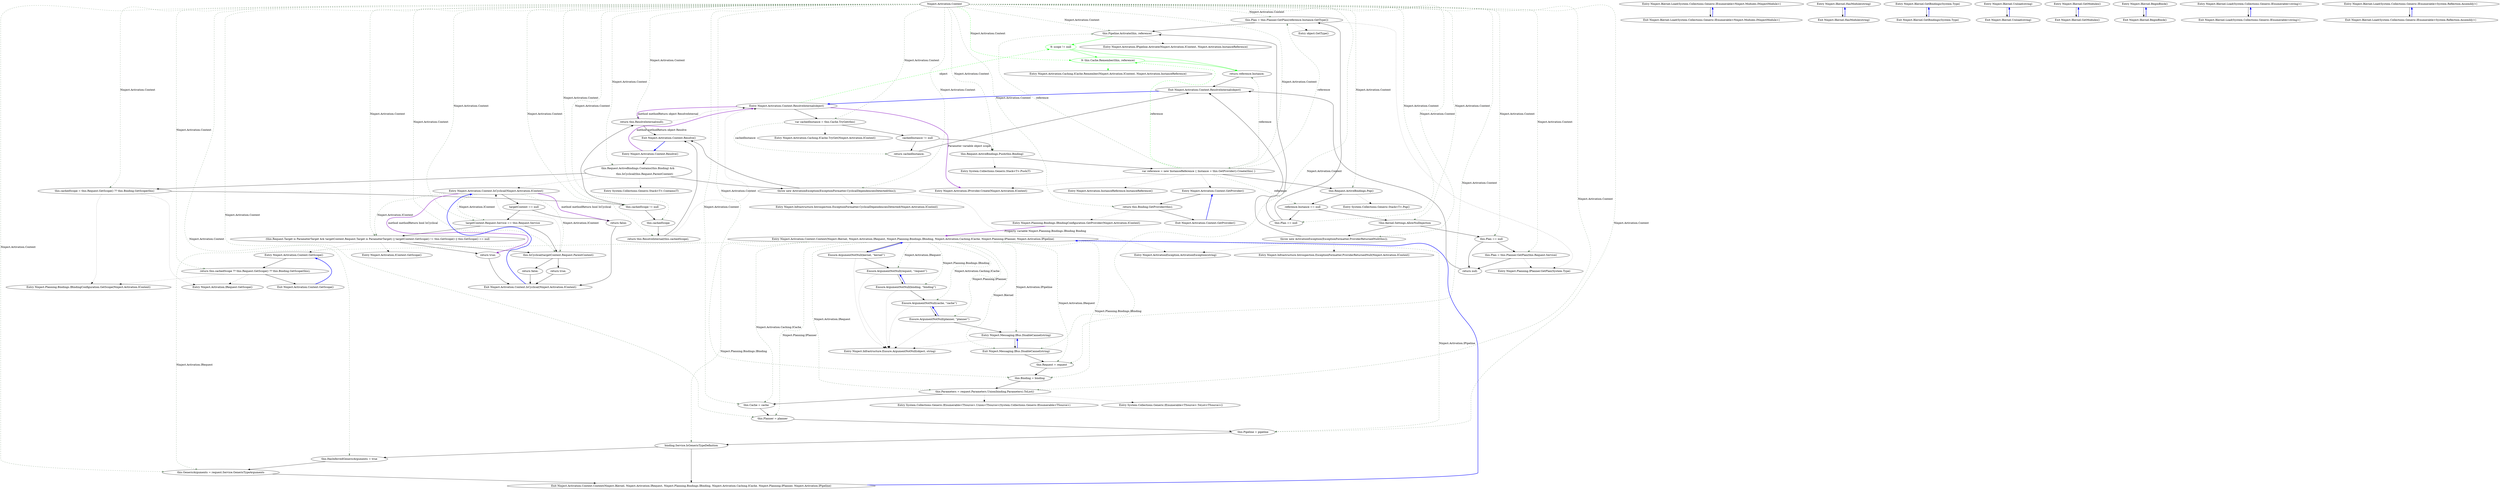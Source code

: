 digraph  {
m0_69 [cluster="Ninject.Planning.IPlanner.GetPlan(System.Type)", file="Context.cs", label="Entry Ninject.Planning.IPlanner.GetPlan(System.Type)", span="44-44"];
m0_30 [cluster="Ninject.Activation.Context.Resolve()", file="Context.cs", label="Entry Ninject.Activation.Context.Resolve()", span="148-148"];
m0_37 [cluster="Ninject.Activation.Context.Resolve()", file="Context.cs", label="return this.ResolveInternal(null);", span="169-169"];
m0_36 [cluster="Ninject.Activation.Context.Resolve()", file="Context.cs", label="return this.ResolveInternal(this.cachedScope);", span="164-164"];
m0_31 [cluster="Ninject.Activation.Context.Resolve()", file="Context.cs", label="this.Request.ActiveBindings.Contains(this.Binding) &&\r\n                this.IsCyclical(this.Request.ParentContext)", span="150-151"];
m0_32 [cluster="Ninject.Activation.Context.Resolve()", file="Context.cs", label="throw new ActivationException(ExceptionFormatter.CyclicalDependenciesDetected(this));", span="153-153"];
m0_33 [cluster="Ninject.Activation.Context.Resolve()", file="Context.cs", label="this.cachedScope = this.Request.GetScope() ?? this.Binding.GetScope(this)", span="158-158"];
m0_34 [cluster="Ninject.Activation.Context.Resolve()", file="Context.cs", label="this.cachedScope != null", span="160-160"];
m0_35 [cluster="Ninject.Activation.Context.Resolve()", file="Context.cs", label="this.cachedScope", span="162-162"];
m0_38 [cluster="Ninject.Activation.Context.Resolve()", file="Context.cs", label="Exit Ninject.Activation.Context.Resolve()", span="148-148"];
m0_2 [cluster="Ninject.Activation.Context.Context(Ninject.IKernel, Ninject.Activation.IRequest, Ninject.Planning.Bindings.IBinding, Ninject.Activation.Caching.ICache, Ninject.Planning.IPlanner, Ninject.Activation.IPipeline)", file="Context.cs", label="Ensure.ArgumentNotNull(request, ''request'')", span="54-54"];
m0_3 [cluster="Ninject.Activation.Context.Context(Ninject.IKernel, Ninject.Activation.IRequest, Ninject.Planning.Bindings.IBinding, Ninject.Activation.Caching.ICache, Ninject.Planning.IPlanner, Ninject.Activation.IPipeline)", file="Context.cs", label="Ensure.ArgumentNotNull(binding, ''binding'')", span="55-55"];
m0_29 [cluster="Ninject.Planning.Bindings.IBindingConfiguration.GetProvider(Ninject.Activation.IContext)", file="Context.cs", label="Entry Ninject.Planning.Bindings.IBindingConfiguration.GetProvider(Ninject.Activation.IContext)", span="89-89"];
m0_67 [cluster="System.Collections.Generic.Stack<T>.Pop()", file="Context.cs", label="Entry System.Collections.Generic.Stack<T>.Pop()", span="0-0"];
m0_70 [cluster="object.GetType()", file="Context.cs", label="Entry object.GetType()", span="0-0"];
m0_41 [cluster="Ninject.ActivationException.ActivationException(string)", file="Context.cs", label="Entry Ninject.ActivationException.ActivationException(string)", span="43-43"];
m0_21 [cluster="Ninject.Activation.Context.GetScope()", file="Context.cs", label="Entry Ninject.Activation.Context.GetScope()", span="130-130"];
m0_22 [cluster="Ninject.Activation.Context.GetScope()", file="Context.cs", label="return this.cachedScope ?? this.Request.GetScope() ?? this.Binding.GetScope(this);", span="132-132"];
m0_23 [cluster="Ninject.Activation.Context.GetScope()", file="Context.cs", label="Exit Ninject.Activation.Context.GetScope()", span="130-130"];
m0_42 [cluster="Ninject.Infrastructure.Introspection.ExceptionFormatter.CyclicalDependenciesDetected(Ninject.Activation.IContext)", file="Context.cs", label="Entry Ninject.Infrastructure.Introspection.ExceptionFormatter.CyclicalDependenciesDetected(Ninject.Activation.IContext)", span="162-162"];
m0_4 [cluster="Ninject.Activation.Context.Context(Ninject.IKernel, Ninject.Activation.IRequest, Ninject.Planning.Bindings.IBinding, Ninject.Activation.Caching.ICache, Ninject.Planning.IPlanner, Ninject.Activation.IPipeline)", file="Context.cs", label="Ensure.ArgumentNotNull(cache, ''cache'')", span="56-56"];
m0_5 [cluster="Ninject.Activation.Context.Context(Ninject.IKernel, Ninject.Activation.IRequest, Ninject.Planning.Bindings.IBinding, Ninject.Activation.Caching.ICache, Ninject.Planning.IPlanner, Ninject.Activation.IPipeline)", file="Context.cs", label="Ensure.ArgumentNotNull(planner, ''planner'')", span="57-57"];
m0_72 [cluster="Ninject.Activation.Caching.ICache.Remember(Ninject.Activation.IContext, Ninject.Activation.InstanceReference)", file="Context.cs", label="Entry Ninject.Activation.Caching.ICache.Remember(Ninject.Activation.IContext, Ninject.Activation.InstanceReference)", span="40-40"];
m0_18 [cluster="Ninject.Infrastructure.Ensure.ArgumentNotNull(object, string)", file="Context.cs", label="Entry Ninject.Infrastructure.Ensure.ArgumentNotNull(object, string)", span="35-35"];
m0_66 [cluster="Ninject.Activation.IProvider.Create(Ninject.Activation.IContext)", file="Context.cs", label="Entry Ninject.Activation.IProvider.Create(Ninject.Activation.IContext)", span="40-40"];
m0_24 [cluster="Ninject.Activation.IRequest.GetScope()", file="Context.cs", label="Entry Ninject.Activation.IRequest.GetScope()", span="103-103"];
m0_43 [cluster="Ninject.Activation.Context.ResolveInternal(object)", file="Context.cs", label="Entry Ninject.Activation.Context.ResolveInternal(object)", span="178-178"];
m0_59 [cluster="Ninject.Activation.Context.ResolveInternal(object)", color=green, community=0, file="Context.cs", label="9: scope != null", span="215-215"];
m0_58 [cluster="Ninject.Activation.Context.ResolveInternal(object)", file="Context.cs", label="this.Pipeline.Activate(this, reference)", span="213-213"];
m0_60 [cluster="Ninject.Activation.Context.ResolveInternal(object)", color=green, community=0, file="Context.cs", label="9: this.Cache.Remember(this, reference)", span="217-217"];
m0_61 [cluster="Ninject.Activation.Context.ResolveInternal(object)", file="Context.cs", label="return reference.Instance;", span="220-220"];
m0_48 [cluster="Ninject.Activation.Context.ResolveInternal(object)", file="Context.cs", label="var reference = new InstanceReference { Instance = this.GetProvider().Create(this) }", span="189-189"];
m0_44 [cluster="Ninject.Activation.Context.ResolveInternal(object)", file="Context.cs", label="var cachedInstance = this.Cache.TryGet(this)", span="180-180"];
m0_57 [cluster="Ninject.Activation.Context.ResolveInternal(object)", file="Context.cs", label="this.Plan = this.Planner.GetPlan(reference.Instance.GetType())", span="210-210"];
m0_56 [cluster="Ninject.Activation.Context.ResolveInternal(object)", file="Context.cs", label="this.Plan == null", span="208-208"];
m0_47 [cluster="Ninject.Activation.Context.ResolveInternal(object)", file="Context.cs", label="this.Request.ActiveBindings.Push(this.Binding)", span="187-187"];
m0_49 [cluster="Ninject.Activation.Context.ResolveInternal(object)", file="Context.cs", label="this.Request.ActiveBindings.Pop()", span="191-191"];
m0_51 [cluster="Ninject.Activation.Context.ResolveInternal(object)", file="Context.cs", label="!this.Kernel.Settings.AllowNullInjection", span="195-195"];
m0_52 [cluster="Ninject.Activation.Context.ResolveInternal(object)", file="Context.cs", label="throw new ActivationException(ExceptionFormatter.ProviderReturnedNull(this));", span="197-197"];
m0_53 [cluster="Ninject.Activation.Context.ResolveInternal(object)", file="Context.cs", label="this.Plan == null", span="200-200"];
m0_54 [cluster="Ninject.Activation.Context.ResolveInternal(object)", file="Context.cs", label="this.Plan = this.Planner.GetPlan(this.Request.Service)", span="202-202"];
m0_50 [cluster="Ninject.Activation.Context.ResolveInternal(object)", file="Context.cs", label="reference.Instance == null", span="193-193"];
m0_46 [cluster="Ninject.Activation.Context.ResolveInternal(object)", file="Context.cs", label="return cachedInstance;", span="184-184"];
m0_55 [cluster="Ninject.Activation.Context.ResolveInternal(object)", file="Context.cs", label="return null;", span="205-205"];
m0_45 [cluster="Ninject.Activation.Context.ResolveInternal(object)", file="Context.cs", label="cachedInstance != null", span="182-182"];
m0_62 [cluster="Ninject.Activation.Context.ResolveInternal(object)", file="Context.cs", label="Exit Ninject.Activation.Context.ResolveInternal(object)", span="178-178"];
m0_25 [cluster="Ninject.Planning.Bindings.IBindingConfiguration.GetScope(Ninject.Activation.IContext)", file="Context.cs", label="Entry Ninject.Planning.Bindings.IBindingConfiguration.GetScope(Ninject.Activation.IContext)", span="96-96"];
m0_82 [cluster="Ninject.Activation.IContext.GetScope()", file="Context.cs", label="Entry Ninject.Activation.IContext.GetScope()", span="86-86"];
m0_20 [cluster="System.Collections.Generic.IEnumerable<TSource>.ToList<TSource>()", file="Context.cs", label="Entry System.Collections.Generic.IEnumerable<TSource>.ToList<TSource>()", span="0-0"];
m0_68 [cluster="Ninject.Infrastructure.Introspection.ExceptionFormatter.ProviderReturnedNull(Ninject.Activation.IContext)", file="Context.cs", label="Entry Ninject.Infrastructure.Introspection.ExceptionFormatter.ProviderReturnedNull(Ninject.Activation.IContext)", span="326-326"];
m0_65 [cluster="Ninject.Activation.InstanceReference.InstanceReference()", file="Context.cs", label="Entry Ninject.Activation.InstanceReference.InstanceReference()", span="29-29"];
m0_26 [cluster="Ninject.Activation.Context.GetProvider()", file="Context.cs", label="Entry Ninject.Activation.Context.GetProvider()", span="139-139"];
m0_27 [cluster="Ninject.Activation.Context.GetProvider()", file="Context.cs", label="return this.Binding.GetProvider(this);", span="141-141"];
m0_28 [cluster="Ninject.Activation.Context.GetProvider()", file="Context.cs", label="Exit Ninject.Activation.Context.GetProvider()", span="139-139"];
m0_39 [cluster="System.Collections.Generic.Stack<T>.Contains(T)", file="Context.cs", label="Entry System.Collections.Generic.Stack<T>.Contains(T)", span="0-0"];
m0_71 [cluster="Ninject.Activation.IPipeline.Activate(Ninject.Activation.IContext, Ninject.Activation.InstanceReference)", file="Context.cs", label="Entry Ninject.Activation.IPipeline.Activate(Ninject.Activation.IContext, Ninject.Activation.InstanceReference)", span="43-43"];
m0_40 [cluster="Ninject.Activation.Context.IsCyclical(Ninject.Activation.IContext)", file="Context.cs", label="Entry Ninject.Activation.Context.IsCyclical(Ninject.Activation.IContext)", span="223-223"];
m0_75 [cluster="Ninject.Activation.Context.IsCyclical(Ninject.Activation.IContext)", file="Context.cs", label="targetContext.Request.Service == this.Request.Service", span="230-230"];
m0_76 [cluster="Ninject.Activation.Context.IsCyclical(Ninject.Activation.IContext)", file="Context.cs", label="(this.Request.Target is ParameterTarget && targetContext.Request.Target is ParameterTarget) || targetContext.GetScope() != this.GetScope() || this.GetScope() == null", span="232-232"];
m0_78 [cluster="Ninject.Activation.Context.IsCyclical(Ninject.Activation.IContext)", file="Context.cs", label="this.IsCyclical(targetContext.Request.ParentContext)", span="238-238"];
m0_73 [cluster="Ninject.Activation.Context.IsCyclical(Ninject.Activation.IContext)", file="Context.cs", label="targetContext == null", span="225-225"];
m0_77 [cluster="Ninject.Activation.Context.IsCyclical(Ninject.Activation.IContext)", file="Context.cs", label="return true;", span="234-234"];
m0_79 [cluster="Ninject.Activation.Context.IsCyclical(Ninject.Activation.IContext)", file="Context.cs", label="return true;", span="240-240"];
m0_80 [cluster="Ninject.Activation.Context.IsCyclical(Ninject.Activation.IContext)", file="Context.cs", label="return false;", span="243-243"];
m0_74 [cluster="Ninject.Activation.Context.IsCyclical(Ninject.Activation.IContext)", file="Context.cs", label="return false;", span="227-227"];
m0_81 [cluster="Ninject.Activation.Context.IsCyclical(Ninject.Activation.IContext)", file="Context.cs", label="Exit Ninject.Activation.Context.IsCyclical(Ninject.Activation.IContext)", span="223-223"];
m0_63 [cluster="Ninject.Activation.Caching.ICache.TryGet(Ninject.Activation.IContext)", file="Context.cs", label="Entry Ninject.Activation.Caching.ICache.TryGet(Ninject.Activation.IContext)", span="47-47"];
m0_19 [cluster="System.Collections.Generic.IEnumerable<TSource>.Union<TSource>(System.Collections.Generic.IEnumerable<TSource>)", file="Context.cs", label="Entry System.Collections.Generic.IEnumerable<TSource>.Union<TSource>(System.Collections.Generic.IEnumerable<TSource>)", span="0-0"];
m0_64 [cluster="System.Collections.Generic.Stack<T>.Push(T)", file="Context.cs", label="Entry System.Collections.Generic.Stack<T>.Push(T)", span="0-0"];
m0_0 [cluster="Ninject.Activation.Context.Context(Ninject.IKernel, Ninject.Activation.IRequest, Ninject.Planning.Bindings.IBinding, Ninject.Activation.Caching.ICache, Ninject.Planning.IPlanner, Ninject.Activation.IPipeline)", file="Context.cs", label="Entry Ninject.Activation.Context.Context(Ninject.IKernel, Ninject.Activation.IRequest, Ninject.Planning.Bindings.IBinding, Ninject.Activation.Caching.ICache, Ninject.Planning.IPlanner, Ninject.Activation.IPipeline)", span="51-51"];
m0_1 [cluster="Ninject.Activation.Context.Context(Ninject.IKernel, Ninject.Activation.IRequest, Ninject.Planning.Bindings.IBinding, Ninject.Activation.Caching.ICache, Ninject.Planning.IPlanner, Ninject.Activation.IPipeline)", file="Context.cs", label="Ensure.ArgumentNotNull(kernel, ''kernel'')", span="53-53"];
m0_7 [cluster="Ninject.Messaging.IBus.DisableCannel(string)", file="Context.cs", label="Exit Ninject.Messaging.IBus.DisableCannel(string)", span="10-10"];
m0_8 [cluster="Ninject.Activation.Context.Context(Ninject.IKernel, Ninject.Activation.IRequest, Ninject.Planning.Bindings.IBinding, Ninject.Activation.Caching.ICache, Ninject.Planning.IPlanner, Ninject.Activation.IPipeline)", file="Context.cs", label="this.Request = request", span="61-61"];
m0_9 [cluster="Ninject.Activation.Context.Context(Ninject.IKernel, Ninject.Activation.IRequest, Ninject.Planning.Bindings.IBinding, Ninject.Activation.Caching.ICache, Ninject.Planning.IPlanner, Ninject.Activation.IPipeline)", file="Context.cs", label="this.Binding = binding", span="62-62"];
m0_10 [cluster="Ninject.Activation.Context.Context(Ninject.IKernel, Ninject.Activation.IRequest, Ninject.Planning.Bindings.IBinding, Ninject.Activation.Caching.ICache, Ninject.Planning.IPlanner, Ninject.Activation.IPipeline)", file="Context.cs", label="this.Parameters = request.Parameters.Union(binding.Parameters).ToList()", span="63-63"];
m0_11 [cluster="Ninject.Activation.Context.Context(Ninject.IKernel, Ninject.Activation.IRequest, Ninject.Planning.Bindings.IBinding, Ninject.Activation.Caching.ICache, Ninject.Planning.IPlanner, Ninject.Activation.IPipeline)", file="Context.cs", label="this.Cache = cache", span="65-65"];
m0_12 [cluster="Ninject.Activation.Context.Context(Ninject.IKernel, Ninject.Activation.IRequest, Ninject.Planning.Bindings.IBinding, Ninject.Activation.Caching.ICache, Ninject.Planning.IPlanner, Ninject.Activation.IPipeline)", file="Context.cs", label="this.Planner = planner", span="66-66"];
m0_13 [cluster="Ninject.Activation.Context.Context(Ninject.IKernel, Ninject.Activation.IRequest, Ninject.Planning.Bindings.IBinding, Ninject.Activation.Caching.ICache, Ninject.Planning.IPlanner, Ninject.Activation.IPipeline)", file="Context.cs", label="this.Pipeline = pipeline", span="67-67"];
m0_15 [cluster="Ninject.Activation.Context.Context(Ninject.IKernel, Ninject.Activation.IRequest, Ninject.Planning.Bindings.IBinding, Ninject.Activation.Caching.ICache, Ninject.Planning.IPlanner, Ninject.Activation.IPipeline)", file="Context.cs", label="this.HasInferredGenericArguments = true", span="71-71"];
m0_16 [cluster="Ninject.Activation.Context.Context(Ninject.IKernel, Ninject.Activation.IRequest, Ninject.Planning.Bindings.IBinding, Ninject.Activation.Caching.ICache, Ninject.Planning.IPlanner, Ninject.Activation.IPipeline)", file="Context.cs", label="this.GenericArguments = request.Service.GenericTypeArguments", span="72-72"];
m0_6 [cluster="Ninject.Messaging.IBus.DisableCannel(string)", file="Context.cs", label="Entry Ninject.Messaging.IBus.DisableCannel(string)", span="10-10"];
m0_14 [cluster="Ninject.Activation.Context.Context(Ninject.IKernel, Ninject.Activation.IRequest, Ninject.Planning.Bindings.IBinding, Ninject.Activation.Caching.ICache, Ninject.Planning.IPlanner, Ninject.Activation.IPipeline)", file="Context.cs", label="binding.Service.IsGenericTypeDefinition", span="69-69"];
m0_17 [cluster="Ninject.Activation.Context.Context(Ninject.IKernel, Ninject.Activation.IRequest, Ninject.Planning.Bindings.IBinding, Ninject.Activation.Caching.ICache, Ninject.Planning.IPlanner, Ninject.Activation.IPipeline)", file="Context.cs", label="Exit Ninject.Activation.Context.Context(Ninject.IKernel, Ninject.Activation.IRequest, Ninject.Planning.Bindings.IBinding, Ninject.Activation.Caching.ICache, Ninject.Planning.IPlanner, Ninject.Activation.IPipeline)", span="51-51"];
m0_83 [file="Context.cs", label="Ninject.Activation.Context", span=""];
m1_4 [cluster="Ninject.IKernel.Load(System.Collections.Generic.IEnumerable<Ninject.Modules.INinjectModule>)", file="IKernel.cs", label="Entry Ninject.IKernel.Load(System.Collections.Generic.IEnumerable<Ninject.Modules.INinjectModule>)", span="66-66"];
m1_5 [cluster="Ninject.IKernel.Load(System.Collections.Generic.IEnumerable<Ninject.Modules.INinjectModule>)", file="IKernel.cs", label="Exit Ninject.IKernel.Load(System.Collections.Generic.IEnumerable<Ninject.Modules.INinjectModule>)", span="66-66"];
m1_2 [cluster="Ninject.IKernel.HasModule(string)", file="IKernel.cs", label="Entry Ninject.IKernel.HasModule(string)", span="60-60"];
m1_3 [cluster="Ninject.IKernel.HasModule(string)", file="IKernel.cs", label="Exit Ninject.IKernel.HasModule(string)", span="60-60"];
m1_12 [cluster="Ninject.IKernel.GetBindings(System.Type)", file="IKernel.cs", label="Entry Ninject.IKernel.GetBindings(System.Type)", span="91-91"];
m1_13 [cluster="Ninject.IKernel.GetBindings(System.Type)", file="IKernel.cs", label="Exit Ninject.IKernel.GetBindings(System.Type)", span="91-91"];
m1_10 [cluster="Ninject.IKernel.Unload(string)", file="IKernel.cs", label="Entry Ninject.IKernel.Unload(string)", span="84-84"];
m1_11 [cluster="Ninject.IKernel.Unload(string)", file="IKernel.cs", label="Exit Ninject.IKernel.Unload(string)", span="84-84"];
m1_0 [cluster="Ninject.IKernel.GetModules()", file="IKernel.cs", label="Entry Ninject.IKernel.GetModules()", span="53-53"];
m1_1 [cluster="Ninject.IKernel.GetModules()", file="IKernel.cs", label="Exit Ninject.IKernel.GetModules()", span="53-53"];
m1_14 [cluster="Ninject.IKernel.BeginBlock()", file="IKernel.cs", label="Entry Ninject.IKernel.BeginBlock()", span="97-97"];
m1_15 [cluster="Ninject.IKernel.BeginBlock()", file="IKernel.cs", label="Exit Ninject.IKernel.BeginBlock()", span="97-97"];
m1_6 [cluster="Ninject.IKernel.Load(System.Collections.Generic.IEnumerable<string>)", file="IKernel.cs", label="Entry Ninject.IKernel.Load(System.Collections.Generic.IEnumerable<string>)", span="72-72"];
m1_7 [cluster="Ninject.IKernel.Load(System.Collections.Generic.IEnumerable<string>)", file="IKernel.cs", label="Exit Ninject.IKernel.Load(System.Collections.Generic.IEnumerable<string>)", span="72-72"];
m1_8 [cluster="Ninject.IKernel.Load(System.Collections.Generic.IEnumerable<System.Reflection.Assembly>)", file="IKernel.cs", label="Entry Ninject.IKernel.Load(System.Collections.Generic.IEnumerable<System.Reflection.Assembly>)", span="78-78"];
m1_9 [cluster="Ninject.IKernel.Load(System.Collections.Generic.IEnumerable<System.Reflection.Assembly>)", file="IKernel.cs", label="Exit Ninject.IKernel.Load(System.Collections.Generic.IEnumerable<System.Reflection.Assembly>)", span="78-78"];
m0_30 -> m0_43  [color=darkorchid, key=3, label="method methodReturn object Resolve", style=bold];
m0_30 -> m0_31  [key=0, style=solid];
m0_37 -> m0_43  [key=2, style=dotted];
m0_37 -> m0_38  [key=0, style=solid];
m0_36 -> m0_43  [key=2, style=dotted];
m0_36 -> m0_38  [key=0, style=solid];
m0_31 -> m0_32  [key=0, style=solid];
m0_31 -> m0_33  [key=0, style=solid];
m0_31 -> m0_39  [key=2, style=dotted];
m0_31 -> m0_40  [key=2, style=dotted];
m0_32 -> m0_38  [key=0, style=solid];
m0_32 -> m0_41  [key=2, style=dotted];
m0_32 -> m0_42  [key=2, style=dotted];
m0_33 -> m0_34  [key=0, style=solid];
m0_33 -> m0_24  [key=2, style=dotted];
m0_33 -> m0_25  [key=2, style=dotted];
m0_34 -> m0_37  [key=0, style=solid];
m0_34 -> m0_35  [key=0, style=solid];
m0_35 -> m0_36  [key=0, style=solid];
m0_38 -> m0_30  [color=blue, key=0, style=bold];
m0_2 -> m0_3  [key=0, style=solid];
m0_2 -> m0_18  [key=2, style=dotted];
m0_3 -> m0_2  [color=blue, key=0, style=bold];
m0_3 -> m0_4  [key=0, style=solid];
m0_3 -> m0_18  [key=2, style=dotted];
m0_29 -> m0_0  [color=darkorchid, key=3, label="Property variable Ninject.Planning.Bindings.IBinding Binding", style=bold];
m0_21 -> m0_22  [key=0, style=solid];
m0_22 -> m0_23  [key=0, style=solid];
m0_22 -> m0_24  [key=2, style=dotted];
m0_22 -> m0_25  [key=2, style=dotted];
m0_23 -> m0_21  [color=blue, key=0, style=bold];
m0_4 -> m0_5  [key=0, style=solid];
m0_4 -> m0_18  [key=2, style=dotted];
m0_5 -> m0_4  [color=blue, key=0, style=bold];
m0_5 -> m0_6  [key=0, style=solid];
m0_5 -> m0_18  [key=2, style=dotted];
m0_43 -> m0_59  [color=green, key=1, label=object, style=dashed];
m0_43 -> m0_44  [key=0, style=solid];
m0_43 -> m0_66  [color=darkorchid, key=3, label="Parameter variable object scope", style=bold];
m0_43 -> m0_37  [color=darkorchid, key=3, label="method methodReturn object ResolveInternal", style=bold];
m0_59 -> m0_60  [color=green, key=0, style=solid];
m0_59 -> m0_61  [color=green, key=0, style=solid];
m0_58 -> m0_59  [color=green, key=0, style=solid];
m0_58 -> m0_71  [key=2, style=dotted];
m0_60 -> m0_61  [color=green, key=0, style=solid];
m0_60 -> m0_72  [color=green, key=2, style=dotted];
m0_61 -> m0_62  [key=0, style=solid];
m0_48 -> m0_60  [color=green, key=1, label=reference, style=dashed];
m0_48 -> m0_58  [color=darkseagreen4, key=1, label=reference, style=dashed];
m0_48 -> m0_61  [color=darkseagreen4, key=1, label=reference, style=dashed];
m0_48 -> m0_49  [key=0, style=solid];
m0_48 -> m0_65  [key=2, style=dotted];
m0_48 -> m0_26  [key=2, style=dotted];
m0_48 -> m0_66  [key=2, style=dotted];
m0_48 -> m0_50  [color=darkseagreen4, key=1, label=reference, style=dashed];
m0_48 -> m0_57  [color=darkseagreen4, key=1, label=reference, style=dashed];
m0_44 -> m0_45  [key=0, style=solid];
m0_44 -> m0_63  [key=2, style=dotted];
m0_44 -> m0_46  [color=darkseagreen4, key=1, label=cachedInstance, style=dashed];
m0_57 -> m0_58  [key=0, style=solid];
m0_57 -> m0_70  [key=2, style=dotted];
m0_57 -> m0_69  [key=2, style=dotted];
m0_56 -> m0_58  [key=0, style=solid];
m0_56 -> m0_57  [key=0, style=solid];
m0_47 -> m0_48  [key=0, style=solid];
m0_47 -> m0_64  [key=2, style=dotted];
m0_49 -> m0_50  [key=0, style=solid];
m0_49 -> m0_67  [key=2, style=dotted];
m0_51 -> m0_52  [key=0, style=solid];
m0_51 -> m0_53  [key=0, style=solid];
m0_52 -> m0_62  [key=0, style=solid];
m0_52 -> m0_41  [key=2, style=dotted];
m0_52 -> m0_68  [key=2, style=dotted];
m0_53 -> m0_54  [key=0, style=solid];
m0_53 -> m0_55  [key=0, style=solid];
m0_54 -> m0_55  [key=0, style=solid];
m0_54 -> m0_69  [key=2, style=dotted];
m0_50 -> m0_56  [key=0, style=solid];
m0_50 -> m0_51  [key=0, style=solid];
m0_46 -> m0_62  [key=0, style=solid];
m0_55 -> m0_62  [key=0, style=solid];
m0_45 -> m0_47  [key=0, style=solid];
m0_45 -> m0_46  [key=0, style=solid];
m0_62 -> m0_43  [color=blue, key=0, style=bold];
m0_26 -> m0_27  [key=0, style=solid];
m0_27 -> m0_28  [key=0, style=solid];
m0_27 -> m0_29  [key=2, style=dotted];
m0_28 -> m0_26  [color=blue, key=0, style=bold];
m0_40 -> m0_75  [color=darkseagreen4, key=1, label="Ninject.Activation.IContext", style=dashed];
m0_40 -> m0_76  [color=darkseagreen4, key=1, label="Ninject.Activation.IContext", style=dashed];
m0_40 -> m0_78  [color=darkseagreen4, key=1, label="Ninject.Activation.IContext", style=dashed];
m0_40 -> m0_73  [key=0, style=solid];
m0_40 -> m0_74  [color=darkorchid, key=3, label="method methodReturn bool IsCyclical", style=bold];
m0_40 -> m0_77  [color=darkorchid, key=3, label="method methodReturn bool IsCyclical", style=bold];
m0_75 -> m0_76  [key=0, style=solid];
m0_75 -> m0_78  [key=0, style=solid];
m0_76 -> m0_77  [key=0, style=solid];
m0_76 -> m0_78  [key=0, style=solid];
m0_76 -> m0_82  [key=2, style=dotted];
m0_76 -> m0_21  [key=2, style=dotted];
m0_78 -> m0_79  [key=0, style=solid];
m0_78 -> m0_80  [key=0, style=solid];
m0_78 -> m0_40  [key=2, style=dotted];
m0_73 -> m0_75  [key=0, style=solid];
m0_73 -> m0_74  [key=0, style=solid];
m0_77 -> m0_81  [key=0, style=solid];
m0_79 -> m0_81  [key=0, style=solid];
m0_80 -> m0_81  [key=0, style=solid];
m0_74 -> m0_81  [key=0, style=solid];
m0_81 -> m0_40  [color=blue, key=0, style=bold];
m0_0 -> m0_1  [key=0, style=solid];
m0_0 -> m0_7  [color=darkseagreen4, key=1, label="Ninject.IKernel", style=dashed];
m0_0 -> m0_8  [color=darkseagreen4, key=1, label="Ninject.Activation.IRequest", style=dashed];
m0_0 -> m0_9  [color=darkseagreen4, key=1, label="Ninject.Planning.Bindings.IBinding", style=dashed];
m0_0 -> m0_10  [color=darkseagreen4, key=1, label="Ninject.Activation.IRequest", style=dashed];
m0_0 -> m0_11  [color=darkseagreen4, key=1, label="Ninject.Activation.Caching.ICache", style=dashed];
m0_0 -> m0_12  [color=darkseagreen4, key=1, label="Ninject.Planning.IPlanner", style=dashed];
m0_0 -> m0_13  [color=darkseagreen4, key=1, label="Ninject.Activation.IPipeline", style=dashed];
m0_0 -> m0_16  [color=darkseagreen4, key=1, label="Ninject.Activation.IRequest", style=dashed];
m0_0 -> m0_2  [color=darkseagreen4, key=1, label="Ninject.Activation.IRequest", style=dashed];
m0_0 -> m0_3  [color=darkseagreen4, key=1, label="Ninject.Planning.Bindings.IBinding", style=dashed];
m0_0 -> m0_4  [color=darkseagreen4, key=1, label="Ninject.Activation.Caching.ICache", style=dashed];
m0_0 -> m0_5  [color=darkseagreen4, key=1, label="Ninject.Planning.IPlanner", style=dashed];
m0_0 -> m0_6  [color=darkseagreen4, key=1, label="Ninject.Activation.IPipeline", style=dashed];
m0_0 -> m0_14  [color=darkseagreen4, key=1, label="Ninject.Planning.Bindings.IBinding", style=dashed];
m0_1 -> m0_0  [color=blue, key=0, style=bold];
m0_1 -> m0_2  [key=0, style=solid];
m0_1 -> m0_18  [key=2, style=dotted];
m0_7 -> m0_8  [key=0, style=solid];
m0_7 -> m0_6  [color=blue, key=0, style=bold];
m0_8 -> m0_9  [key=0, style=solid];
m0_9 -> m0_10  [key=0, style=solid];
m0_10 -> m0_11  [key=0, style=solid];
m0_10 -> m0_19  [key=2, style=dotted];
m0_10 -> m0_20  [key=2, style=dotted];
m0_11 -> m0_12  [key=0, style=solid];
m0_12 -> m0_13  [key=0, style=solid];
m0_13 -> m0_14  [key=0, style=solid];
m0_15 -> m0_16  [key=0, style=solid];
m0_16 -> m0_17  [key=0, style=solid];
m0_6 -> m0_7  [key=0, style=solid];
m0_6 -> m0_18  [key=2, style=dotted];
m0_14 -> m0_15  [key=0, style=solid];
m0_14 -> m0_17  [key=0, style=solid];
m0_17 -> m0_0  [color=blue, key=0, style=bold];
m0_83 -> m0_60  [color=green, key=1, label="Ninject.Activation.Context", style=dashed];
m0_83 -> m0_58  [color=darkseagreen4, key=1, label="Ninject.Activation.Context", style=dashed];
m0_83 -> m0_7  [color=darkseagreen4, key=1, label="Ninject.Activation.Context", style=dashed];
m0_83 -> m0_8  [color=darkseagreen4, key=1, label="Ninject.Activation.Context", style=dashed];
m0_83 -> m0_9  [color=darkseagreen4, key=1, label="Ninject.Activation.Context", style=dashed];
m0_83 -> m0_10  [color=darkseagreen4, key=1, label="Ninject.Activation.Context", style=dashed];
m0_83 -> m0_11  [color=darkseagreen4, key=1, label="Ninject.Activation.Context", style=dashed];
m0_83 -> m0_12  [color=darkseagreen4, key=1, label="Ninject.Activation.Context", style=dashed];
m0_83 -> m0_13  [color=darkseagreen4, key=1, label="Ninject.Activation.Context", style=dashed];
m0_83 -> m0_15  [color=darkseagreen4, key=1, label="Ninject.Activation.Context", style=dashed];
m0_83 -> m0_16  [color=darkseagreen4, key=1, label="Ninject.Activation.Context", style=dashed];
m0_83 -> m0_22  [color=darkseagreen4, key=1, label="Ninject.Activation.Context", style=dashed];
m0_83 -> m0_27  [color=darkseagreen4, key=1, label="Ninject.Activation.Context", style=dashed];
m0_83 -> m0_31  [color=darkseagreen4, key=1, label="Ninject.Activation.Context", style=dashed];
m0_83 -> m0_32  [color=darkseagreen4, key=1, label="Ninject.Activation.Context", style=dashed];
m0_83 -> m0_33  [color=darkseagreen4, key=1, label="Ninject.Activation.Context", style=dashed];
m0_83 -> m0_34  [color=darkseagreen4, key=1, label="Ninject.Activation.Context", style=dashed];
m0_83 -> m0_35  [color=darkseagreen4, key=1, label="Ninject.Activation.Context", style=dashed];
m0_83 -> m0_36  [color=darkseagreen4, key=1, label="Ninject.Activation.Context", style=dashed];
m0_83 -> m0_37  [color=darkseagreen4, key=1, label="Ninject.Activation.Context", style=dashed];
m0_83 -> m0_44  [color=darkseagreen4, key=1, label="Ninject.Activation.Context", style=dashed];
m0_83 -> m0_47  [color=darkseagreen4, key=1, label="Ninject.Activation.Context", style=dashed];
m0_83 -> m0_48  [color=darkseagreen4, key=1, label="Ninject.Activation.Context", style=dashed];
m0_83 -> m0_49  [color=darkseagreen4, key=1, label="Ninject.Activation.Context", style=dashed];
m0_83 -> m0_51  [color=darkseagreen4, key=1, label="Ninject.Activation.Context", style=dashed];
m0_83 -> m0_52  [color=darkseagreen4, key=1, label="Ninject.Activation.Context", style=dashed];
m0_83 -> m0_53  [color=darkseagreen4, key=1, label="Ninject.Activation.Context", style=dashed];
m0_83 -> m0_54  [color=darkseagreen4, key=1, label="Ninject.Activation.Context", style=dashed];
m0_83 -> m0_56  [color=darkseagreen4, key=1, label="Ninject.Activation.Context", style=dashed];
m0_83 -> m0_57  [color=darkseagreen4, key=1, label="Ninject.Activation.Context", style=dashed];
m0_83 -> m0_75  [color=darkseagreen4, key=1, label="Ninject.Activation.Context", style=dashed];
m0_83 -> m0_76  [color=darkseagreen4, key=1, label="Ninject.Activation.Context", style=dashed];
m0_83 -> m0_78  [color=darkseagreen4, key=1, label="Ninject.Activation.Context", style=dashed];
m1_4 -> m1_5  [key=0, style=solid];
m1_5 -> m1_4  [color=blue, key=0, style=bold];
m1_2 -> m1_3  [key=0, style=solid];
m1_3 -> m1_2  [color=blue, key=0, style=bold];
m1_12 -> m1_13  [key=0, style=solid];
m1_13 -> m1_12  [color=blue, key=0, style=bold];
m1_10 -> m1_11  [key=0, style=solid];
m1_11 -> m1_10  [color=blue, key=0, style=bold];
m1_0 -> m1_1  [key=0, style=solid];
m1_1 -> m1_0  [color=blue, key=0, style=bold];
m1_14 -> m1_15  [key=0, style=solid];
m1_15 -> m1_14  [color=blue, key=0, style=bold];
m1_6 -> m1_7  [key=0, style=solid];
m1_7 -> m1_6  [color=blue, key=0, style=bold];
m1_8 -> m1_9  [key=0, style=solid];
m1_9 -> m1_8  [color=blue, key=0, style=bold];
}
